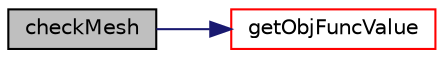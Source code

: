 digraph "checkMesh"
{
  bgcolor="transparent";
  edge [fontname="Helvetica",fontsize="10",labelfontname="Helvetica",labelfontsize="10"];
  node [fontname="Helvetica",fontsize="10",shape=record];
  rankdir="LR";
  Node223 [label="checkMesh",height=0.2,width=0.4,color="black", fillcolor="grey75", style="filled", fontcolor="black"];
  Node223 -> Node224 [color="midnightblue",fontsize="10",style="solid",fontname="Helvetica"];
  Node224 [label="getObjFuncValue",height=0.2,width=0.4,color="red",URL="$classFoam_1_1DASolver.html#a22bdd2a534a166b3a21496f6e45bf409",tooltip="return the value of the objective function "];
}
